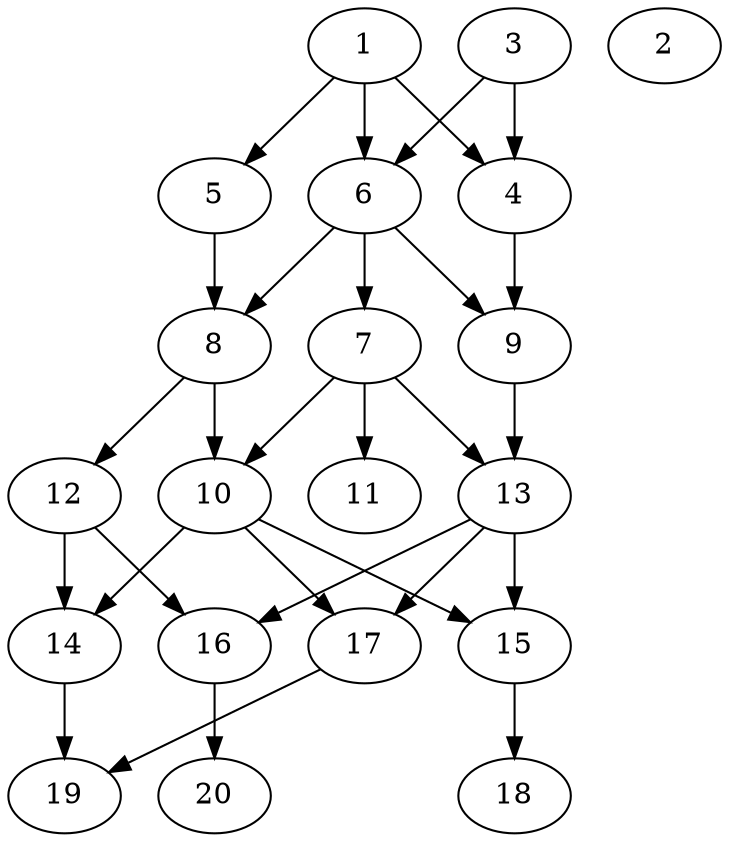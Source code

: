 // DAG automatically generated by daggen at Tue Jul 23 14:23:30 2019
// ./daggen --dot -n 20 --ccr 0.4 --fat 0.6 --regular 0.5 --density 0.6 --mindata 5242880 --maxdata 52428800 
digraph G {
  1 [size="104616960", alpha="0.05", expect_size="41846784"] 
  1 -> 4 [size ="41846784"]
  1 -> 5 [size ="41846784"]
  1 -> 6 [size ="41846784"]
  2 [size="16893440", alpha="0.04", expect_size="6757376"] 
  3 [size="119682560", alpha="0.14", expect_size="47873024"] 
  3 -> 4 [size ="47873024"]
  3 -> 6 [size ="47873024"]
  4 [size="16330240", alpha="0.19", expect_size="6532096"] 
  4 -> 9 [size ="6532096"]
  5 [size="78407680", alpha="0.19", expect_size="31363072"] 
  5 -> 8 [size ="31363072"]
  6 [size="60825600", alpha="0.13", expect_size="24330240"] 
  6 -> 7 [size ="24330240"]
  6 -> 8 [size ="24330240"]
  6 -> 9 [size ="24330240"]
  7 [size="93030400", alpha="0.02", expect_size="37212160"] 
  7 -> 10 [size ="37212160"]
  7 -> 11 [size ="37212160"]
  7 -> 13 [size ="37212160"]
  8 [size="41994240", alpha="0.16", expect_size="16797696"] 
  8 -> 10 [size ="16797696"]
  8 -> 12 [size ="16797696"]
  9 [size="130624000", alpha="0.18", expect_size="52249600"] 
  9 -> 13 [size ="52249600"]
  10 [size="13995520", alpha="0.02", expect_size="5598208"] 
  10 -> 14 [size ="5598208"]
  10 -> 15 [size ="5598208"]
  10 -> 17 [size ="5598208"]
  11 [size="56023040", alpha="0.04", expect_size="22409216"] 
  12 [size="87864320", alpha="0.14", expect_size="35145728"] 
  12 -> 14 [size ="35145728"]
  12 -> 16 [size ="35145728"]
  13 [size="110804480", alpha="0.02", expect_size="44321792"] 
  13 -> 15 [size ="44321792"]
  13 -> 16 [size ="44321792"]
  13 -> 17 [size ="44321792"]
  14 [size="76024320", alpha="0.06", expect_size="30409728"] 
  14 -> 19 [size ="30409728"]
  15 [size="69775360", alpha="0.10", expect_size="27910144"] 
  15 -> 18 [size ="27910144"]
  16 [size="65968640", alpha="0.15", expect_size="26387456"] 
  16 -> 20 [size ="26387456"]
  17 [size="27340800", alpha="0.04", expect_size="10936320"] 
  17 -> 19 [size ="10936320"]
  18 [size="39628800", alpha="0.13", expect_size="15851520"] 
  19 [size="15872000", alpha="0.04", expect_size="6348800"] 
  20 [size="119644160", alpha="0.18", expect_size="47857664"] 
}
